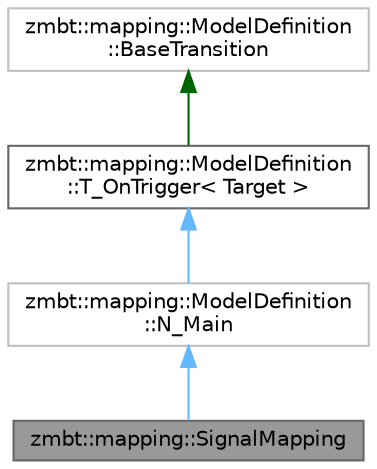 digraph "zmbt::mapping::SignalMapping"
{
 // LATEX_PDF_SIZE
  bgcolor="transparent";
  edge [fontname=Helvetica,fontsize=10,labelfontname=Helvetica,labelfontsize=10];
  node [fontname=Helvetica,fontsize=10,shape=box,height=0.2,width=0.4];
  Node1 [id="Node000001",label="zmbt::mapping::SignalMapping",height=0.2,width=0.4,color="gray40", fillcolor="grey60", style="filled", fontcolor="black",tooltip="Signal Mapping Test Model."];
  Node2 -> Node1 [id="edge1_Node000001_Node000002",dir="back",color="steelblue1",style="solid",tooltip=" "];
  Node2 [id="Node000002",label="zmbt::mapping::ModelDefinition\l::N_Main",height=0.2,width=0.4,color="grey75", fillcolor="white", style="filled",URL="$classzmbt_1_1mapping_1_1ModelDefinition_1_1N__Main.html",tooltip=" "];
  Node3 -> Node2 [id="edge2_Node000002_Node000003",dir="back",color="steelblue1",style="solid",tooltip=" "];
  Node3 [id="Node000003",label="zmbt::mapping::ModelDefinition\l::T_OnTrigger\< Target \>",height=0.2,width=0.4,color="gray40", fillcolor="white", style="filled",tooltip=" "];
  Node4 -> Node3 [id="edge3_Node000003_Node000004",dir="back",color="darkgreen",style="solid",tooltip=" "];
  Node4 [id="Node000004",label="zmbt::mapping::ModelDefinition\l::BaseTransition",height=0.2,width=0.4,color="grey75", fillcolor="white", style="filled",URL="$classzmbt_1_1mapping_1_1ModelDefinition_1_1BaseTransition.html",tooltip=" "];
}
